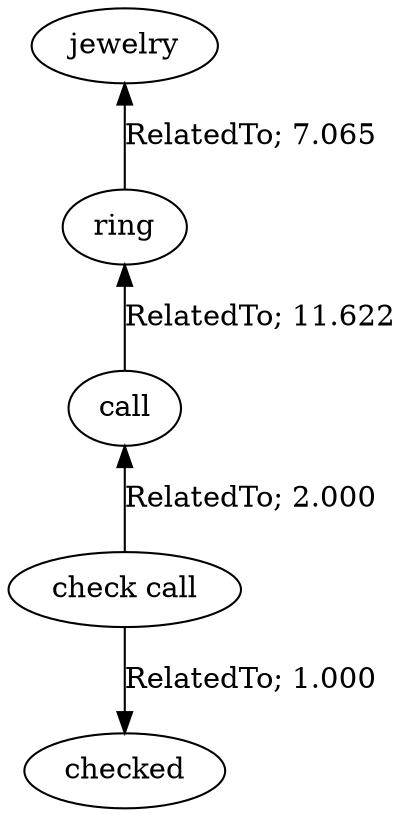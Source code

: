 // The path the concepts from "jewelry" to "checked".Path Length: 4; Weight Sum: 21.687443354226467; Average Weight: 5.421860838556617
digraph "1_c---jewelry-checked---PLen4_WSum21.687_WAvg5.422" {
	0 [label=jewelry]
	1 [label=ring]
	2 [label=call]
	3 [label="check call"]
	4 [label=checked]
	0 -> 1 [label="RelatedTo; 7.065" dir=back weight=7.065]
	1 -> 2 [label="RelatedTo; 11.622" dir=back weight=11.622]
	2 -> 3 [label="RelatedTo; 2.000" dir=back weight=2.000]
	3 -> 4 [label="RelatedTo; 1.000" dir=forward weight=1.000]
}
